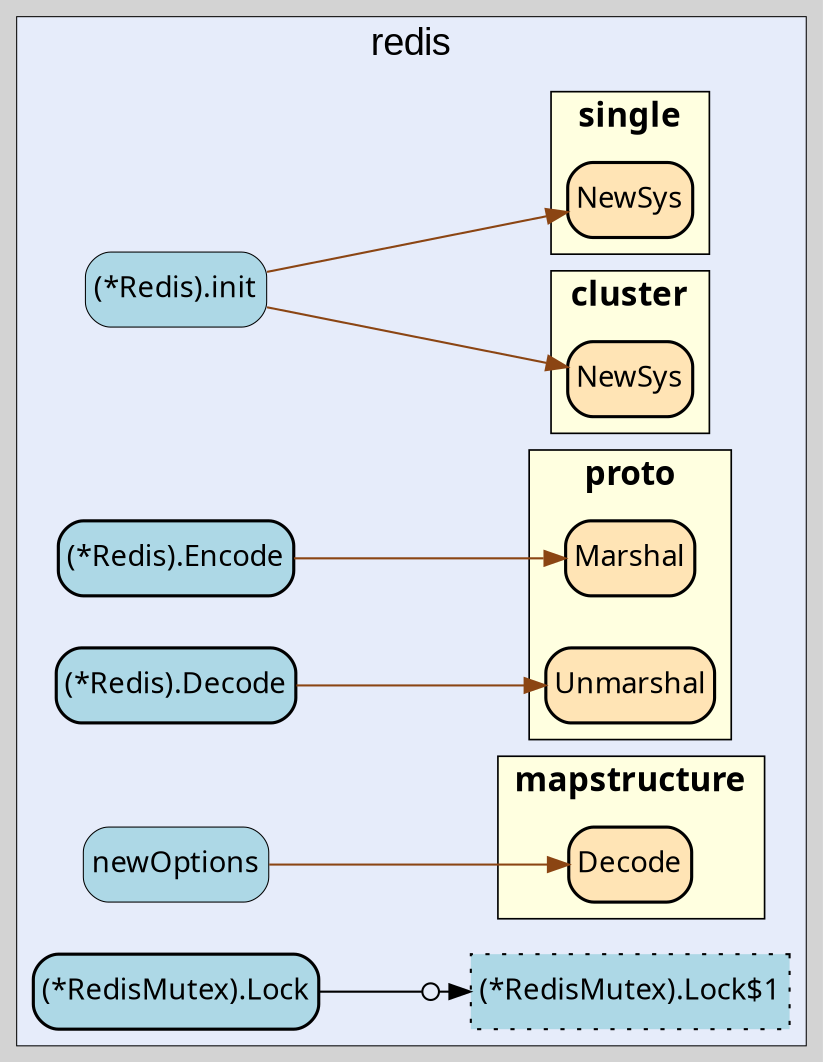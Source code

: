 digraph gocallvis {
    label="";
    labeljust="l";
    fontname="Arial";
    fontsize="14";
    rankdir="LR";
    bgcolor="lightgray";
    style="solid";
    penwidth="0.5";
    pad="0.0";
    nodesep="0.35";

    node [shape="box" style="filled,rounded" fillcolor="honeydew" fontname="Verdana" penwidth="1.0" margin="0.05,0.0"];
    edge [minlen="2"]

    subgraph "cluster_focus" {
        fontsize="18";
bgcolor="#e6ecfa";
label="redis";
labelloc="t";
labeljust="c";
        
        "(*lotus/redis.Redis).Encode" [ tooltip="(*lotus/redis.Redis).Encode | defined in redis.go:53\nat redis.go:58: calling [google.golang.org/protobuf/proto.Marshal]" fillcolor="lightblue" label="(*Redis).Encode" penwidth="1.5" ]
        "(*lotus/redis.Redis).init" [ tooltip="(*lotus/redis.Redis).init | defined in redis.go:27\nat redis.go:29: calling [lotus/redis/single.NewSys]\nat redis.go:39: calling [lotus/redis/cluster.NewSys]" fillcolor="lightblue" label="(*Redis).init" penwidth="0.5" ]
        "lotus/redis.newOptions" [ tooltip="lotus/redis.newOptions | defined in options.go:89\nat options.go:100: calling [github.com/zmloong/lotus/utils/mapstructure.Decode]" fillcolor="lightblue" label="newOptions" penwidth="0.5" ]
        "(*lotus/redis.RedisMutex).Lock" [ fillcolor="lightblue" label="(*RedisMutex).Lock" penwidth="1.5" tooltip="(*lotus/redis.RedisMutex).Lock | defined in lock.go:26\nat lock.go:30: calling [(*lotus/redis.RedisMutex).Lock$1]" ]
        "(*lotus/redis.RedisMutex).Lock$1" [ style="dotted,filled" tooltip="(*lotus/redis.RedisMutex).Lock$1 | defined in lock.go:30" fillcolor="lightblue" label="(*RedisMutex).Lock$1" ]
        "(*lotus/redis.Redis).Decode" [ fillcolor="lightblue" label="(*Redis).Decode" penwidth="1.5" tooltip="(*lotus/redis.Redis).Decode | defined in redis.go:66\nat redis.go:71: calling [google.golang.org/protobuf/proto.Unmarshal]" ]
        
        subgraph "cluster_github.com/zmloong/lotus/utils/mapstructure" {
        tooltip="package: github.com/zmloong/lotus/utils/mapstructure";
penwidth="0.8";
style="filled";
fillcolor="lightyellow";
rank="sink";
label="mapstructure";
fontsize="16";
fontname="Tahoma bold";
URL="/?f=github.com/zmloong/lotus/utils/mapstructure";
        
        "github.com/zmloong/lotus/utils/mapstructure.Decode" [ fillcolor="moccasin" label="Decode" penwidth="1.5" tooltip="github.com/zmloong/lotus/utils/mapstructure.Decode | defined in mapstructure.go:87" ]
        
    }

        subgraph "cluster_google.golang.org/protobuf/proto" {
        label="proto";
URL="/?f=google.golang.org/protobuf/proto";
tooltip="package: google.golang.org/protobuf/proto";
penwidth="0.8";
fontsize="16";
fillcolor="lightyellow";
rank="sink";
style="filled";
fontname="Tahoma bold";
        
        "google.golang.org/protobuf/proto.Marshal" [ label="Marshal" penwidth="1.5" tooltip="google.golang.org/protobuf/proto.Marshal | defined in encode.go:73" fillcolor="moccasin" ]
        "google.golang.org/protobuf/proto.Unmarshal" [ fillcolor="moccasin" label="Unmarshal" penwidth="1.5" tooltip="google.golang.org/protobuf/proto.Unmarshal | defined in decode.go:49" ]
        
    }

        subgraph "cluster_lotus/redis/cluster" {
        label="cluster";
tooltip="package: lotus/redis/cluster";
penwidth="0.8";
fontname="Tahoma bold";
rank="sink";
URL="/?f=lotus/redis/cluster";
fontsize="16";
style="filled";
fillcolor="lightyellow";
        
        "lotus/redis/cluster.NewSys" [ fillcolor="moccasin" label="NewSys" penwidth="1.5" tooltip="lotus/redis/cluster.NewSys | defined in core.go:10" ]
        
    }

        subgraph "cluster_lotus/redis/single" {
        fontsize="16";
tooltip="package: lotus/redis/single";
penwidth="0.8";
style="filled";
fillcolor="lightyellow";
fontname="Tahoma bold";
rank="sink";
label="single";
URL="/?f=lotus/redis/single";
        
        "lotus/redis/single.NewSys" [ tooltip="lotus/redis/single.NewSys | defined in core.go:17" fillcolor="moccasin" label="NewSys" penwidth="1.5" ]
        
    }

    }

    "lotus/redis.newOptions" -> "github.com/zmloong/lotus/utils/mapstructure.Decode" [ color="saddlebrown" tooltip="at options.go:100: calling [github.com/zmloong/lotus/utils/mapstructure.Decode]" ]
    "(*lotus/redis.RedisMutex).Lock" -> "(*lotus/redis.RedisMutex).Lock$1" [ arrowhead="normalnoneodot" tooltip="at lock.go:30: calling [(*lotus/redis.RedisMutex).Lock$1]" ]
    "(*lotus/redis.Redis).Decode" -> "google.golang.org/protobuf/proto.Unmarshal" [ color="saddlebrown" tooltip="at redis.go:71: calling [google.golang.org/protobuf/proto.Unmarshal]" ]
    "(*lotus/redis.Redis).Encode" -> "google.golang.org/protobuf/proto.Marshal" [ tooltip="at redis.go:58: calling [google.golang.org/protobuf/proto.Marshal]" color="saddlebrown" ]
    "(*lotus/redis.Redis).init" -> "lotus/redis/single.NewSys" [ color="saddlebrown" tooltip="at redis.go:29: calling [lotus/redis/single.NewSys]" ]
    "(*lotus/redis.Redis).init" -> "lotus/redis/cluster.NewSys" [ tooltip="at redis.go:39: calling [lotus/redis/cluster.NewSys]" color="saddlebrown" ]
}
